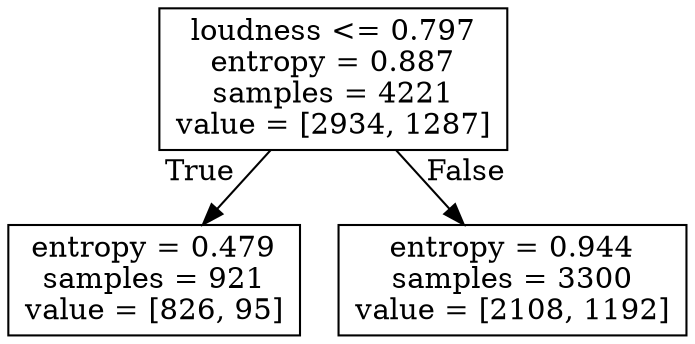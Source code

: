 digraph Tree {
node [shape=box] ;
0 [label="loudness <= 0.797\nentropy = 0.887\nsamples = 4221\nvalue = [2934, 1287]"] ;
1 [label="entropy = 0.479\nsamples = 921\nvalue = [826, 95]"] ;
0 -> 1 [labeldistance=2.5, labelangle=45, headlabel="True"] ;
2 [label="entropy = 0.944\nsamples = 3300\nvalue = [2108, 1192]"] ;
0 -> 2 [labeldistance=2.5, labelangle=-45, headlabel="False"] ;
}